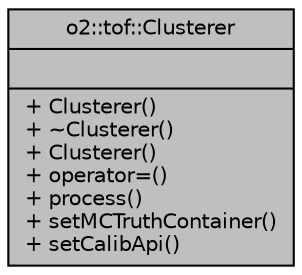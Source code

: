 digraph "o2::tof::Clusterer"
{
 // INTERACTIVE_SVG=YES
  bgcolor="transparent";
  edge [fontname="Helvetica",fontsize="10",labelfontname="Helvetica",labelfontsize="10"];
  node [fontname="Helvetica",fontsize="10",shape=record];
  Node1 [label="{o2::tof::Clusterer\n||+ Clusterer()\l+ ~Clusterer()\l+ Clusterer()\l+ operator=()\l+ process()\l+ setMCTruthContainer()\l+ setCalibApi()\l}",height=0.2,width=0.4,color="black", fillcolor="grey75", style="filled", fontcolor="black"];
}
